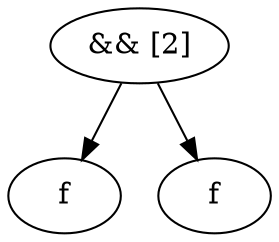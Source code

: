 digraph G {
_ [label="&& [2]"]
_ -> _l [label=""]
_ -> _r [label=""]
_l [label="f"]
_r [label="f"]
}
